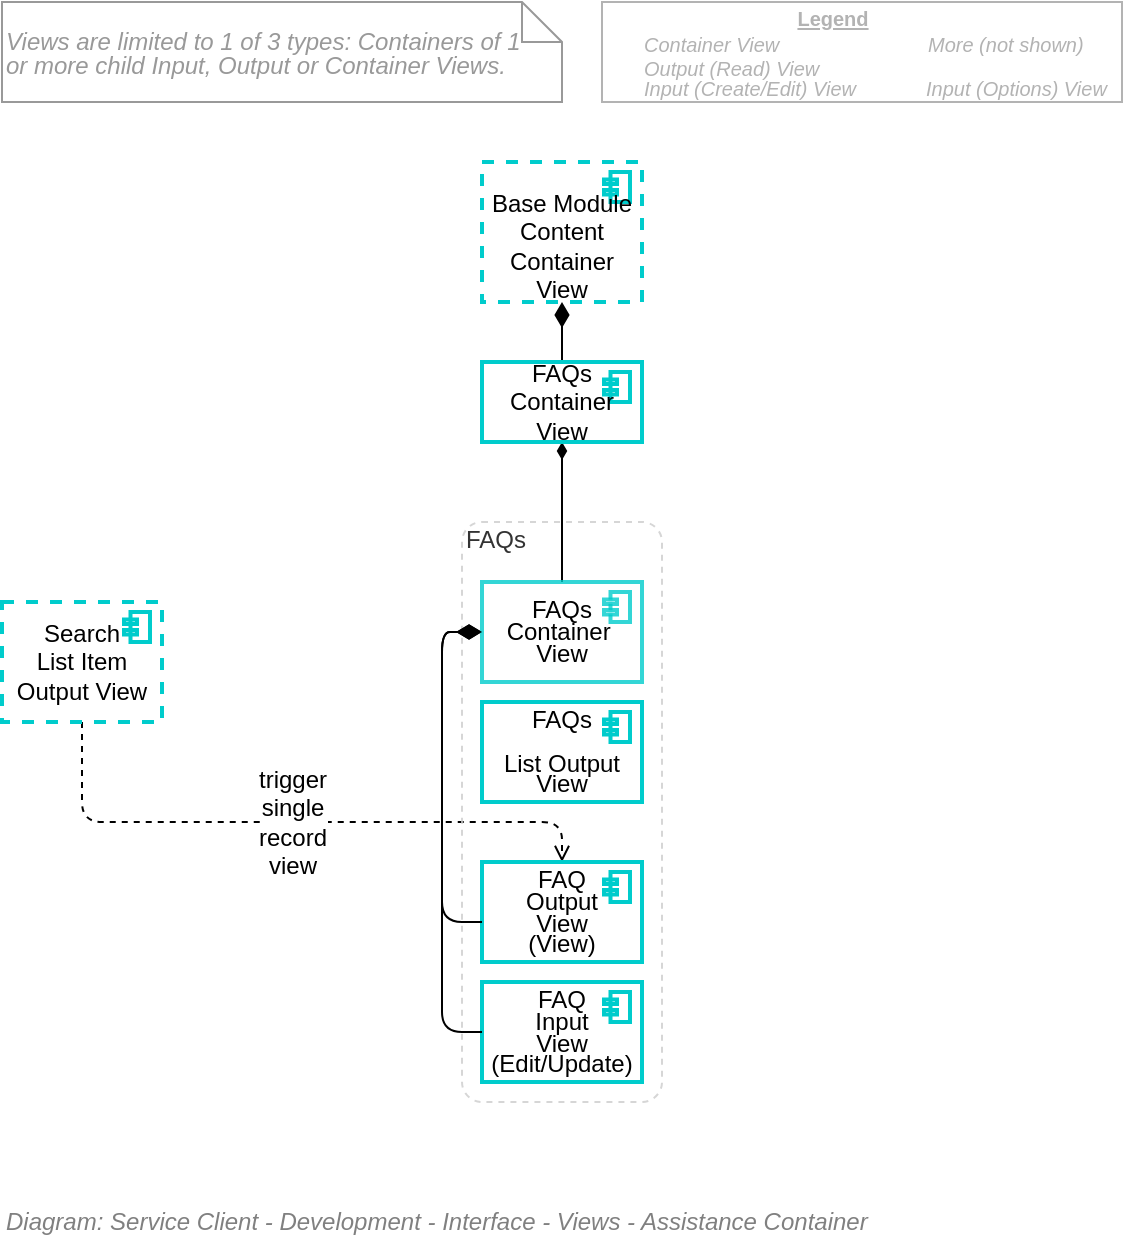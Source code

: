 <mxfile version="20.2.4" type="google"><diagram id="OdwlcoWHiLeRSZzJYvnM" name="Page-1"><mxGraphModel grid="1" page="1" gridSize="10" guides="1" tooltips="1" connect="1" arrows="1" fold="1" pageScale="1" pageWidth="827" pageHeight="1169" math="0" shadow="0"><root><mxCell id="0"/><mxCell id="1" parent="0"/><mxCell id="FXJ_Ro4mR52uS30jbsJX-1" value="" style="html=1;endArrow=diamondThin;endFill=1;endSize=10;strokeColor=#000000;fontSize=10;entryX=0.5;entryY=1;entryDx=0;entryDy=0;entryPerimeter=0;exitX=0.5;exitY=0;exitDx=0;exitDy=0;exitPerimeter=0;" edge="1" parent="1" source="FXJ_Ro4mR52uS30jbsJX-5" target="FXJ_Ro4mR52uS30jbsJX-2"><mxGeometry width="160" relative="1" as="geometry"><mxPoint x="310" y="450" as="sourcePoint"/><mxPoint x="670" y="300" as="targetPoint"/></mxGeometry></mxCell><mxCell id="FXJ_Ro4mR52uS30jbsJX-2" value="&lt;span style=&quot;font-size: 12px ; line-height: 90%&quot;&gt;&lt;br&gt;Base Module Content&lt;br&gt;Container View&lt;br style=&quot;font-size: 12px&quot;&gt;&lt;/span&gt;" style="html=1;outlineConnect=0;whiteSpace=wrap;fillColor=none;strokeColor=#00CCCC;shape=mxgraph.archimate3.application;appType=comp;archiType=square;fontSize=12;verticalAlign=middle;container=1;collapsible=0;strokeWidth=2;dashed=1;" vertex="1" parent="1"><mxGeometry x="360" y="260" width="80" height="70" as="geometry"/></mxCell><mxCell id="FXJ_Ro4mR52uS30jbsJX-3" value="" style="shape=image;html=1;verticalAlign=top;verticalLabelPosition=bottom;labelBackgroundColor=#ffffff;imageAspect=0;aspect=fixed;image=https://cdn1.iconfinder.com/data/icons/material-core/18/check-box-outline-blank-128.png;strokeColor=#00CCCC;strokeWidth=2;fillColor=none;fontSize=12;align=left;" vertex="1" parent="FXJ_Ro4mR52uS30jbsJX-2"><mxGeometry width="20" height="20" as="geometry"/></mxCell><mxCell id="FXJ_Ro4mR52uS30jbsJX-4" style="edgeStyle=orthogonalEdgeStyle;rounded=1;orthogonalLoop=1;jettySize=auto;html=1;startArrow=diamondThin;startFill=1;endArrow=none;endFill=0;fontSize=12;exitX=0.5;exitY=1;exitDx=0;exitDy=0;exitPerimeter=0;entryX=0.5;entryY=0;entryDx=0;entryDy=0;entryPerimeter=0;" edge="1" parent="1" source="FXJ_Ro4mR52uS30jbsJX-5" target="FXJ_Ro4mR52uS30jbsJX-16"><mxGeometry relative="1" as="geometry"><mxPoint x="340" y="480" as="targetPoint"/></mxGeometry></mxCell><mxCell id="FXJ_Ro4mR52uS30jbsJX-5" value="&lt;span style=&quot;font-size: 12px ; line-height: 90%&quot;&gt;FAQs&lt;br&gt;Container&lt;br&gt;View&lt;br style=&quot;font-size: 12px&quot;&gt;&lt;/span&gt;" style="html=1;outlineConnect=0;whiteSpace=wrap;fillColor=none;strokeColor=#00CCCC;shape=mxgraph.archimate3.application;appType=comp;archiType=square;fontSize=12;verticalAlign=middle;container=1;collapsible=0;strokeWidth=2;" vertex="1" parent="1"><mxGeometry x="360" y="360" width="80" height="40" as="geometry"/></mxCell><mxCell id="FXJ_Ro4mR52uS30jbsJX-6" value="" style="shape=image;html=1;verticalAlign=top;verticalLabelPosition=bottom;labelBackgroundColor=#ffffff;imageAspect=0;aspect=fixed;image=https://cdn1.iconfinder.com/data/icons/material-core/18/check-box-outline-blank-128.png;strokeColor=#00CCCC;strokeWidth=2;fillColor=none;fontSize=12;align=left;" vertex="1" parent="FXJ_Ro4mR52uS30jbsJX-5"><mxGeometry width="13.333" height="13.333" as="geometry"/></mxCell><mxCell id="FXJ_Ro4mR52uS30jbsJX-7" value="trigger&lt;br&gt;single&lt;br&gt;record&lt;br&gt;view" style="edgeStyle=orthogonalEdgeStyle;rounded=1;orthogonalLoop=1;jettySize=auto;html=1;startArrow=none;startFill=0;endArrow=open;endFill=0;fontSize=12;dashed=1;entryX=0.5;entryY=0;entryDx=0;entryDy=0;entryPerimeter=0;" edge="1" parent="1" source="FXJ_Ro4mR52uS30jbsJX-8" target="FXJ_Ro4mR52uS30jbsJX-13"><mxGeometry relative="1" as="geometry"><mxPoint x="300" y="510" as="targetPoint"/><Array as="points"><mxPoint x="160" y="590"/><mxPoint x="400" y="590"/></Array></mxGeometry></mxCell><mxCell id="FXJ_Ro4mR52uS30jbsJX-8" value="&lt;font style=&quot;font-size: 12px&quot;&gt;Search&lt;br&gt;List Item Output View&lt;/font&gt;" style="html=1;outlineConnect=0;whiteSpace=wrap;fillColor=none;strokeColor=#00CCCC;shape=mxgraph.archimate3.application;appType=comp;archiType=square;fontSize=8;verticalAlign=middle;container=1;collapsible=0;strokeWidth=2;dashed=1;" vertex="1" parent="1"><mxGeometry x="120" y="480" width="80" height="60" as="geometry"/></mxCell><mxCell id="FXJ_Ro4mR52uS30jbsJX-9" value="" style="shape=image;html=1;verticalAlign=top;verticalLabelPosition=bottom;labelBackgroundColor=none;imageAspect=0;aspect=fixed;image=https://cdn4.iconfinder.com/data/icons/free-ui/64/v-35-128.png;strokeColor=#000000;strokeWidth=3;fillColor=#99FFFF;fontSize=12;fontColor=#000000;align=left;" vertex="1" parent="FXJ_Ro4mR52uS30jbsJX-8"><mxGeometry y="-1.43" width="20" height="20" as="geometry"/></mxCell><mxCell id="FXJ_Ro4mR52uS30jbsJX-10" value="FAQs" style="rounded=1;whiteSpace=wrap;html=1;shadow=0;glass=0;comic=0;strokeColor=#CCCCCC;fillColor=none;fontSize=12;align=left;fontColor=#333333;recursiveResize=0;container=1;collapsible=0;dashed=1;verticalAlign=top;spacing=2;spacingTop=-5;absoluteArcSize=1;opacity=80;" vertex="1" parent="1"><mxGeometry x="350" y="440" width="100" height="290" as="geometry"/></mxCell><mxCell id="FXJ_Ro4mR52uS30jbsJX-11" value="&lt;p style=&quot;line-height: 90%&quot;&gt;&lt;span style=&quot;font-size: 12px&quot;&gt;FAQ&lt;/span&gt;&lt;span style=&quot;font-size: 12px&quot;&gt;&lt;br style=&quot;font-size: 12px&quot;&gt;&lt;/span&gt;&lt;span style=&quot;font-size: 12px&quot;&gt;Input&lt;br style=&quot;font-size: 12px&quot;&gt;&lt;/span&gt;&lt;span style=&quot;font-size: 12px&quot;&gt;View&lt;br&gt;(Edit/Update)&lt;br style=&quot;font-size: 12px&quot;&gt;&lt;/span&gt;&lt;/p&gt;" style="html=1;outlineConnect=0;whiteSpace=wrap;fillColor=none;strokeColor=#00CCCC;shape=mxgraph.archimate3.application;appType=comp;archiType=square;fontSize=12;verticalAlign=middle;container=1;collapsible=0;strokeWidth=2;" vertex="1" parent="FXJ_Ro4mR52uS30jbsJX-10"><mxGeometry x="10" y="230" width="80" height="50" as="geometry"/></mxCell><mxCell id="FXJ_Ro4mR52uS30jbsJX-12" value="" style="shape=image;html=1;verticalAlign=top;verticalLabelPosition=bottom;labelBackgroundColor=#ffffff;imageAspect=0;aspect=fixed;image=https://cdn3.iconfinder.com/data/icons/arrow-and-interface-4/28/input-2-128.png;strokeColor=#00CCCC;strokeWidth=2;fillColor=none;fontSize=12;align=left;" vertex="1" parent="FXJ_Ro4mR52uS30jbsJX-11"><mxGeometry width="20" height="20" as="geometry"/></mxCell><mxCell id="FXJ_Ro4mR52uS30jbsJX-13" value="&lt;p style=&quot;line-height: 90%&quot;&gt;&lt;span style=&quot;font-size: 12px&quot;&gt;FAQ&lt;br style=&quot;font-size: 12px&quot;&gt;&lt;/span&gt;&lt;span style=&quot;font-size: 12px&quot;&gt;Output&lt;br&gt;View&lt;br style=&quot;font-size: 12px&quot;&gt;&lt;/span&gt;&lt;span style=&quot;font-size: 12px&quot;&gt;(View)&lt;br style=&quot;font-size: 12px&quot;&gt;&lt;/span&gt;&lt;/p&gt;" style="html=1;outlineConnect=0;whiteSpace=wrap;fillColor=none;strokeColor=#00CCCC;shape=mxgraph.archimate3.application;appType=comp;archiType=square;fontSize=12;verticalAlign=middle;container=1;collapsible=0;strokeWidth=2;" vertex="1" parent="FXJ_Ro4mR52uS30jbsJX-10"><mxGeometry x="10" y="170" width="80" height="50" as="geometry"/></mxCell><mxCell id="FXJ_Ro4mR52uS30jbsJX-14" value="" style="shape=image;html=1;verticalAlign=top;verticalLabelPosition=bottom;labelBackgroundColor=#ffffff;imageAspect=0;aspect=fixed;image=https://cdn1.iconfinder.com/data/icons/essential-pack-3/24/82.output-128.png;strokeColor=#00CCCC;strokeWidth=2;fillColor=none;fontSize=12;align=left;" vertex="1" parent="FXJ_Ro4mR52uS30jbsJX-13"><mxGeometry width="20" height="20" as="geometry"/></mxCell><mxCell id="FXJ_Ro4mR52uS30jbsJX-15" value="" style="html=1;endArrow=diamondThin;endFill=1;edgeStyle=elbowEdgeStyle;endSize=10;strokeColor=#000000;fontSize=10;exitX=0;exitY=0.5;exitDx=0;exitDy=0;exitPerimeter=0;" edge="1" parent="FXJ_Ro4mR52uS30jbsJX-10" source="FXJ_Ro4mR52uS30jbsJX-11" target="FXJ_Ro4mR52uS30jbsJX-16"><mxGeometry width="160" relative="1" as="geometry"><mxPoint x="-144" y="260" as="sourcePoint"/><mxPoint x="80" y="70" as="targetPoint"/><Array as="points"><mxPoint x="-10" y="120"/></Array></mxGeometry></mxCell><mxCell id="FXJ_Ro4mR52uS30jbsJX-16" value="&lt;p style=&quot;line-height: 90%&quot;&gt;&lt;span style=&quot;font-size: 12px&quot;&gt;FAQs&lt;br style=&quot;font-size: 12px&quot;&gt;&lt;/span&gt;&lt;span style=&quot;font-size: 12px&quot;&gt;Container&amp;nbsp;&lt;br style=&quot;font-size: 12px&quot;&gt;&lt;/span&gt;&lt;span style=&quot;font-size: 12px&quot;&gt;View&lt;br style=&quot;font-size: 12px&quot;&gt;&lt;/span&gt;&lt;/p&gt;" style="html=1;outlineConnect=0;whiteSpace=wrap;fillColor=#ffffff;strokeColor=#00CCCC;shape=mxgraph.archimate3.application;appType=comp;archiType=square;fontSize=12;verticalAlign=middle;container=1;collapsible=0;strokeWidth=2;opacity=80;" vertex="1" parent="FXJ_Ro4mR52uS30jbsJX-10"><mxGeometry x="10" y="30" width="80" height="50" as="geometry"/></mxCell><mxCell id="FXJ_Ro4mR52uS30jbsJX-17" value="" style="shape=image;html=1;verticalAlign=top;verticalLabelPosition=bottom;labelBackgroundColor=#ffffff;imageAspect=0;aspect=fixed;image=https://cdn1.iconfinder.com/data/icons/material-core/18/check-box-outline-blank-128.png;strokeColor=#00CCCC;strokeWidth=2;fillColor=none;fontSize=12;align=left;" vertex="1" parent="FXJ_Ro4mR52uS30jbsJX-16"><mxGeometry width="20" height="20" as="geometry"/></mxCell><mxCell id="FXJ_Ro4mR52uS30jbsJX-18" value="" style="html=1;endArrow=diamondThin;endFill=1;edgeStyle=elbowEdgeStyle;endSize=10;strokeColor=#000000;fontSize=10;entryX=0;entryY=0.5;entryDx=0;entryDy=0;entryPerimeter=0;" edge="1" parent="FXJ_Ro4mR52uS30jbsJX-10" source="FXJ_Ro4mR52uS30jbsJX-13" target="FXJ_Ro4mR52uS30jbsJX-16"><mxGeometry width="160" relative="1" as="geometry"><mxPoint x="10" y="230" as="sourcePoint"/><mxPoint x="-10" y="180" as="targetPoint"/><Array as="points"><mxPoint x="-10" y="200"/></Array></mxGeometry></mxCell><mxCell id="FXJ_Ro4mR52uS30jbsJX-19" value="&lt;p style=&quot;line-height: 90%&quot;&gt;&lt;span style=&quot;font-size: 12px&quot;&gt;FAQs&lt;br style=&quot;font-size: 12px&quot;&gt;&lt;/span&gt;&lt;span style=&quot;font-size: 12px&quot;&gt;&lt;br&gt;&lt;/span&gt;List&amp;nbsp;&lt;span style=&quot;font-size: 12px&quot;&gt;Output&lt;br style=&quot;font-size: 12px&quot;&gt;&lt;/span&gt;&lt;span style=&quot;font-size: 12px&quot;&gt;View&lt;br style=&quot;font-size: 12px&quot;&gt;&lt;/span&gt;&lt;/p&gt;" style="html=1;outlineConnect=0;whiteSpace=wrap;fillColor=none;strokeColor=#00CCCC;shape=mxgraph.archimate3.application;appType=comp;archiType=square;fontSize=12;verticalAlign=middle;container=1;collapsible=0;strokeWidth=2;" vertex="1" parent="FXJ_Ro4mR52uS30jbsJX-10"><mxGeometry x="10" y="90" width="80" height="50" as="geometry"/></mxCell><mxCell id="FXJ_Ro4mR52uS30jbsJX-20" value="" style="shape=image;html=1;verticalAlign=top;verticalLabelPosition=bottom;labelBackgroundColor=none;imageAspect=0;aspect=fixed;image=https://cdn4.iconfinder.com/data/icons/free-ui/64/v-35-128.png;strokeColor=#000000;strokeWidth=3;fillColor=#99FFFF;fontSize=12;fontColor=#000000;align=left;" vertex="1" parent="FXJ_Ro4mR52uS30jbsJX-19"><mxGeometry width="20" height="20" as="geometry"/></mxCell><mxCell id="FXJ_Ro4mR52uS30jbsJX-21" value="" style="shape=image;html=1;verticalAlign=top;verticalLabelPosition=bottom;labelBackgroundColor=#ffffff;imageAspect=0;aspect=fixed;image=https://cdn2.iconfinder.com/data/icons/font-awesome/1792/ellipsis-h-128.png;strokeColor=#000000;strokeWidth=2;fillColor=#D4E1F5;fontSize=12;fontColor=#000000;opacity=80;align=left;" vertex="1" parent="1"><mxGeometry x="571.667" y="207" width="10.0" height="10.0" as="geometry"/></mxCell><mxCell id="FXJ_Ro4mR52uS30jbsJX-22" value="" style="shape=image;html=1;verticalAlign=top;verticalLabelPosition=bottom;labelBackgroundColor=#ffffff;imageAspect=0;aspect=fixed;image=https://cdn2.iconfinder.com/data/icons/font-awesome/1792/ellipsis-h-128.png;strokeColor=#000000;strokeWidth=2;fillColor=#D4E1F5;fontSize=12;fontColor=#000000;opacity=80;align=left;" vertex="1" parent="1"><mxGeometry x="571.667" y="207" width="10.0" height="10.0" as="geometry"/></mxCell><mxCell id="FXJ_Ro4mR52uS30jbsJX-23" value="" style="shape=image;html=1;verticalAlign=top;verticalLabelPosition=bottom;labelBackgroundColor=#ffffff;imageAspect=0;aspect=fixed;image=https://cdn2.iconfinder.com/data/icons/font-awesome/1792/ellipsis-h-128.png;strokeColor=#000000;strokeWidth=2;fillColor=#D4E1F5;fontSize=12;fontColor=#000000;opacity=80;align=left;" vertex="1" parent="1"><mxGeometry x="581.667" y="217" width="10.0" height="10.0" as="geometry"/></mxCell><mxCell id="FXJ_Ro4mR52uS30jbsJX-24" value="" style="rounded=0;whiteSpace=wrap;html=1;fontSize=10;align=left;container=1;collapsible=0;fontColor=#B3B3B3;strokeColor=#B3B3B3;" vertex="1" parent="1"><mxGeometry x="420" y="180" width="260" height="50" as="geometry"/></mxCell><mxCell id="FXJ_Ro4mR52uS30jbsJX-25" value="Container View" style="text;html=1;strokeColor=none;fillColor=none;align=left;verticalAlign=middle;whiteSpace=wrap;rounded=0;fontSize=10;fontStyle=2;fontColor=#B3B3B3;" vertex="1" parent="FXJ_Ro4mR52uS30jbsJX-24"><mxGeometry x="18.811" y="16.667" width="111.189" height="8.333" as="geometry"/></mxCell><mxCell id="FXJ_Ro4mR52uS30jbsJX-26" value="Output (Read) View" style="text;html=1;strokeColor=none;fillColor=none;align=left;verticalAlign=middle;whiteSpace=wrap;rounded=0;fontSize=10;fontStyle=2;fontColor=#B3B3B3;" vertex="1" parent="FXJ_Ro4mR52uS30jbsJX-24"><mxGeometry x="18.806" y="30.0" width="111.194" height="6.33" as="geometry"/></mxCell><mxCell id="FXJ_Ro4mR52uS30jbsJX-27" value="Input (Create/Edit) View" style="text;html=1;strokeColor=none;fillColor=none;align=left;verticalAlign=middle;whiteSpace=wrap;rounded=0;fontSize=10;fontStyle=2;fontColor=#B3B3B3;" vertex="1" parent="FXJ_Ro4mR52uS30jbsJX-24"><mxGeometry x="18.811" y="39.333" width="111.189" height="8.333" as="geometry"/></mxCell><mxCell id="FXJ_Ro4mR52uS30jbsJX-28" value="Legend" style="text;html=1;strokeColor=none;fillColor=none;align=center;verticalAlign=middle;whiteSpace=wrap;rounded=0;fontSize=10;fontStyle=5;fontColor=#B3B3B3;" vertex="1" parent="FXJ_Ro4mR52uS30jbsJX-24"><mxGeometry x="28.805" width="172.828" height="16.667" as="geometry"/></mxCell><mxCell id="FXJ_Ro4mR52uS30jbsJX-29" value="" style="shape=image;html=1;verticalAlign=top;verticalLabelPosition=bottom;labelBackgroundColor=#ffffff;imageAspect=0;aspect=fixed;image=https://cdn1.iconfinder.com/data/icons/material-core/18/check-box-outline-blank-128.png;strokeColor=#00CCCC;strokeWidth=2;fillColor=none;fontSize=12;align=left;" vertex="1" parent="FXJ_Ro4mR52uS30jbsJX-24"><mxGeometry x="3.498" y="15.83" width="10.0" height="10.0" as="geometry"/></mxCell><mxCell id="FXJ_Ro4mR52uS30jbsJX-30" value="" style="shape=image;html=1;verticalAlign=top;verticalLabelPosition=bottom;labelBackgroundColor=#ffffff;imageAspect=0;aspect=fixed;image=https://cdn3.iconfinder.com/data/icons/arrow-and-interface-4/28/input-2-128.png;strokeColor=#00CCCC;strokeWidth=2;fillColor=none;fontSize=12;align=left;" vertex="1" parent="FXJ_Ro4mR52uS30jbsJX-24"><mxGeometry x="3.498" y="39.33" width="10.0" height="10.0" as="geometry"/></mxCell><mxCell id="FXJ_Ro4mR52uS30jbsJX-31" value="" style="shape=image;html=1;verticalAlign=top;verticalLabelPosition=bottom;labelBackgroundColor=#ffffff;imageAspect=0;aspect=fixed;image=https://cdn1.iconfinder.com/data/icons/essential-pack-3/24/82.output-128.png;strokeColor=#00CCCC;strokeWidth=2;fillColor=none;fontSize=12;align=left;" vertex="1" parent="FXJ_Ro4mR52uS30jbsJX-24"><mxGeometry x="3.498" y="28.17" width="10.0" height="10.0" as="geometry"/></mxCell><mxCell id="FXJ_Ro4mR52uS30jbsJX-32" value="More (not shown)" style="text;html=1;strokeColor=none;fillColor=none;align=left;verticalAlign=middle;whiteSpace=wrap;rounded=0;fontSize=10;fontStyle=2;fontColor=#B3B3B3;" vertex="1" parent="FXJ_Ro4mR52uS30jbsJX-24"><mxGeometry x="161.481" y="18.0" width="98.519" height="6.67" as="geometry"/></mxCell><mxCell id="FXJ_Ro4mR52uS30jbsJX-33" value="" style="shape=image;html=1;verticalAlign=top;verticalLabelPosition=bottom;labelBackgroundColor=none;imageAspect=0;aspect=fixed;image=https://cdn4.iconfinder.com/data/icons/free-ui/64/v-35-128.png;strokeColor=#000000;strokeWidth=3;fillColor=#99FFFF;fontSize=12;fontColor=#000000;align=left;" vertex="1" parent="FXJ_Ro4mR52uS30jbsJX-24"><mxGeometry x="141.667" y="38.0" width="10.0" height="10.0" as="geometry"/></mxCell><mxCell id="FXJ_Ro4mR52uS30jbsJX-34" value="Input (Options) View" style="text;html=1;strokeColor=none;fillColor=none;align=left;verticalAlign=middle;whiteSpace=wrap;rounded=0;fontSize=10;fontStyle=2;fontColor=#B3B3B3;" vertex="1" parent="FXJ_Ro4mR52uS30jbsJX-24"><mxGeometry x="160.003" y="40.0" width="98.519" height="6.67" as="geometry"/></mxCell><mxCell id="FXJ_Ro4mR52uS30jbsJX-35" value="" style="shape=image;html=1;verticalAlign=top;verticalLabelPosition=bottom;labelBackgroundColor=#ffffff;imageAspect=0;aspect=fixed;image=https://cdn2.iconfinder.com/data/icons/font-awesome/1792/ellipsis-h-128.png;strokeColor=#000000;strokeWidth=2;fillColor=#D4E1F5;fontSize=12;fontColor=#000000;opacity=80;align=left;" vertex="1" parent="FXJ_Ro4mR52uS30jbsJX-24"><mxGeometry x="141.667" y="18" width="10.0" height="10.0" as="geometry"/></mxCell><mxCell id="FXJ_Ro4mR52uS30jbsJX-36" value="" style="group;spacingRight=21;" connectable="0" vertex="1" parent="1"><mxGeometry x="120" y="180" width="560" height="50" as="geometry"/></mxCell><UserObject label="&lt;p style=&quot;line-height: 100%&quot;&gt;Views are limited to 1 of 3 types: Containers of 1 or more child Input, Output or Container Views.&lt;/p&gt;" link="https://drive.google.com/file/d/1oMV0IeGAAscQwm4mQmpwyKH3BHNU0Zv-/view?usp=sharing" id="FXJ_Ro4mR52uS30jbsJX-37"><mxCell style="shape=note;size=20;whiteSpace=wrap;html=1;strokeWidth=1;fillColor=none;fontSize=12;align=left;fontStyle=2;strokeColor=#999999;fontColor=#999999;spacingRight=8;verticalAlign=middle;" vertex="1" parent="FXJ_Ro4mR52uS30jbsJX-36"><mxGeometry width="280" height="50" as="geometry"/></mxCell></UserObject><mxCell id="FXJ_Ro4mR52uS30jbsJX-38" value="&lt;font style=&quot;font-size: 12px&quot;&gt;Diagram: Service Client - Development - Interface - Views - Assistance Container&lt;/font&gt;" style="text;strokeColor=none;fillColor=none;html=1;fontSize=12;fontStyle=2;verticalAlign=middle;align=left;shadow=0;glass=0;comic=0;opacity=30;fontColor=#808080;" vertex="1" parent="1"><mxGeometry x="120" y="780" width="520" height="20" as="geometry"/></mxCell></root></mxGraphModel></diagram></mxfile>